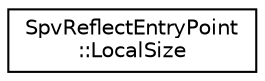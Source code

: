 digraph "Graphical Class Hierarchy"
{
 // LATEX_PDF_SIZE
  edge [fontname="Helvetica",fontsize="10",labelfontname="Helvetica",labelfontsize="10"];
  node [fontname="Helvetica",fontsize="10",shape=record];
  rankdir="LR";
  Node0 [label="SpvReflectEntryPoint\l::LocalSize",height=0.2,width=0.4,color="black", fillcolor="white", style="filled",URL="$dd/d00/struct_spv_reflect_entry_point_1_1_local_size.htm",tooltip=" "];
}
